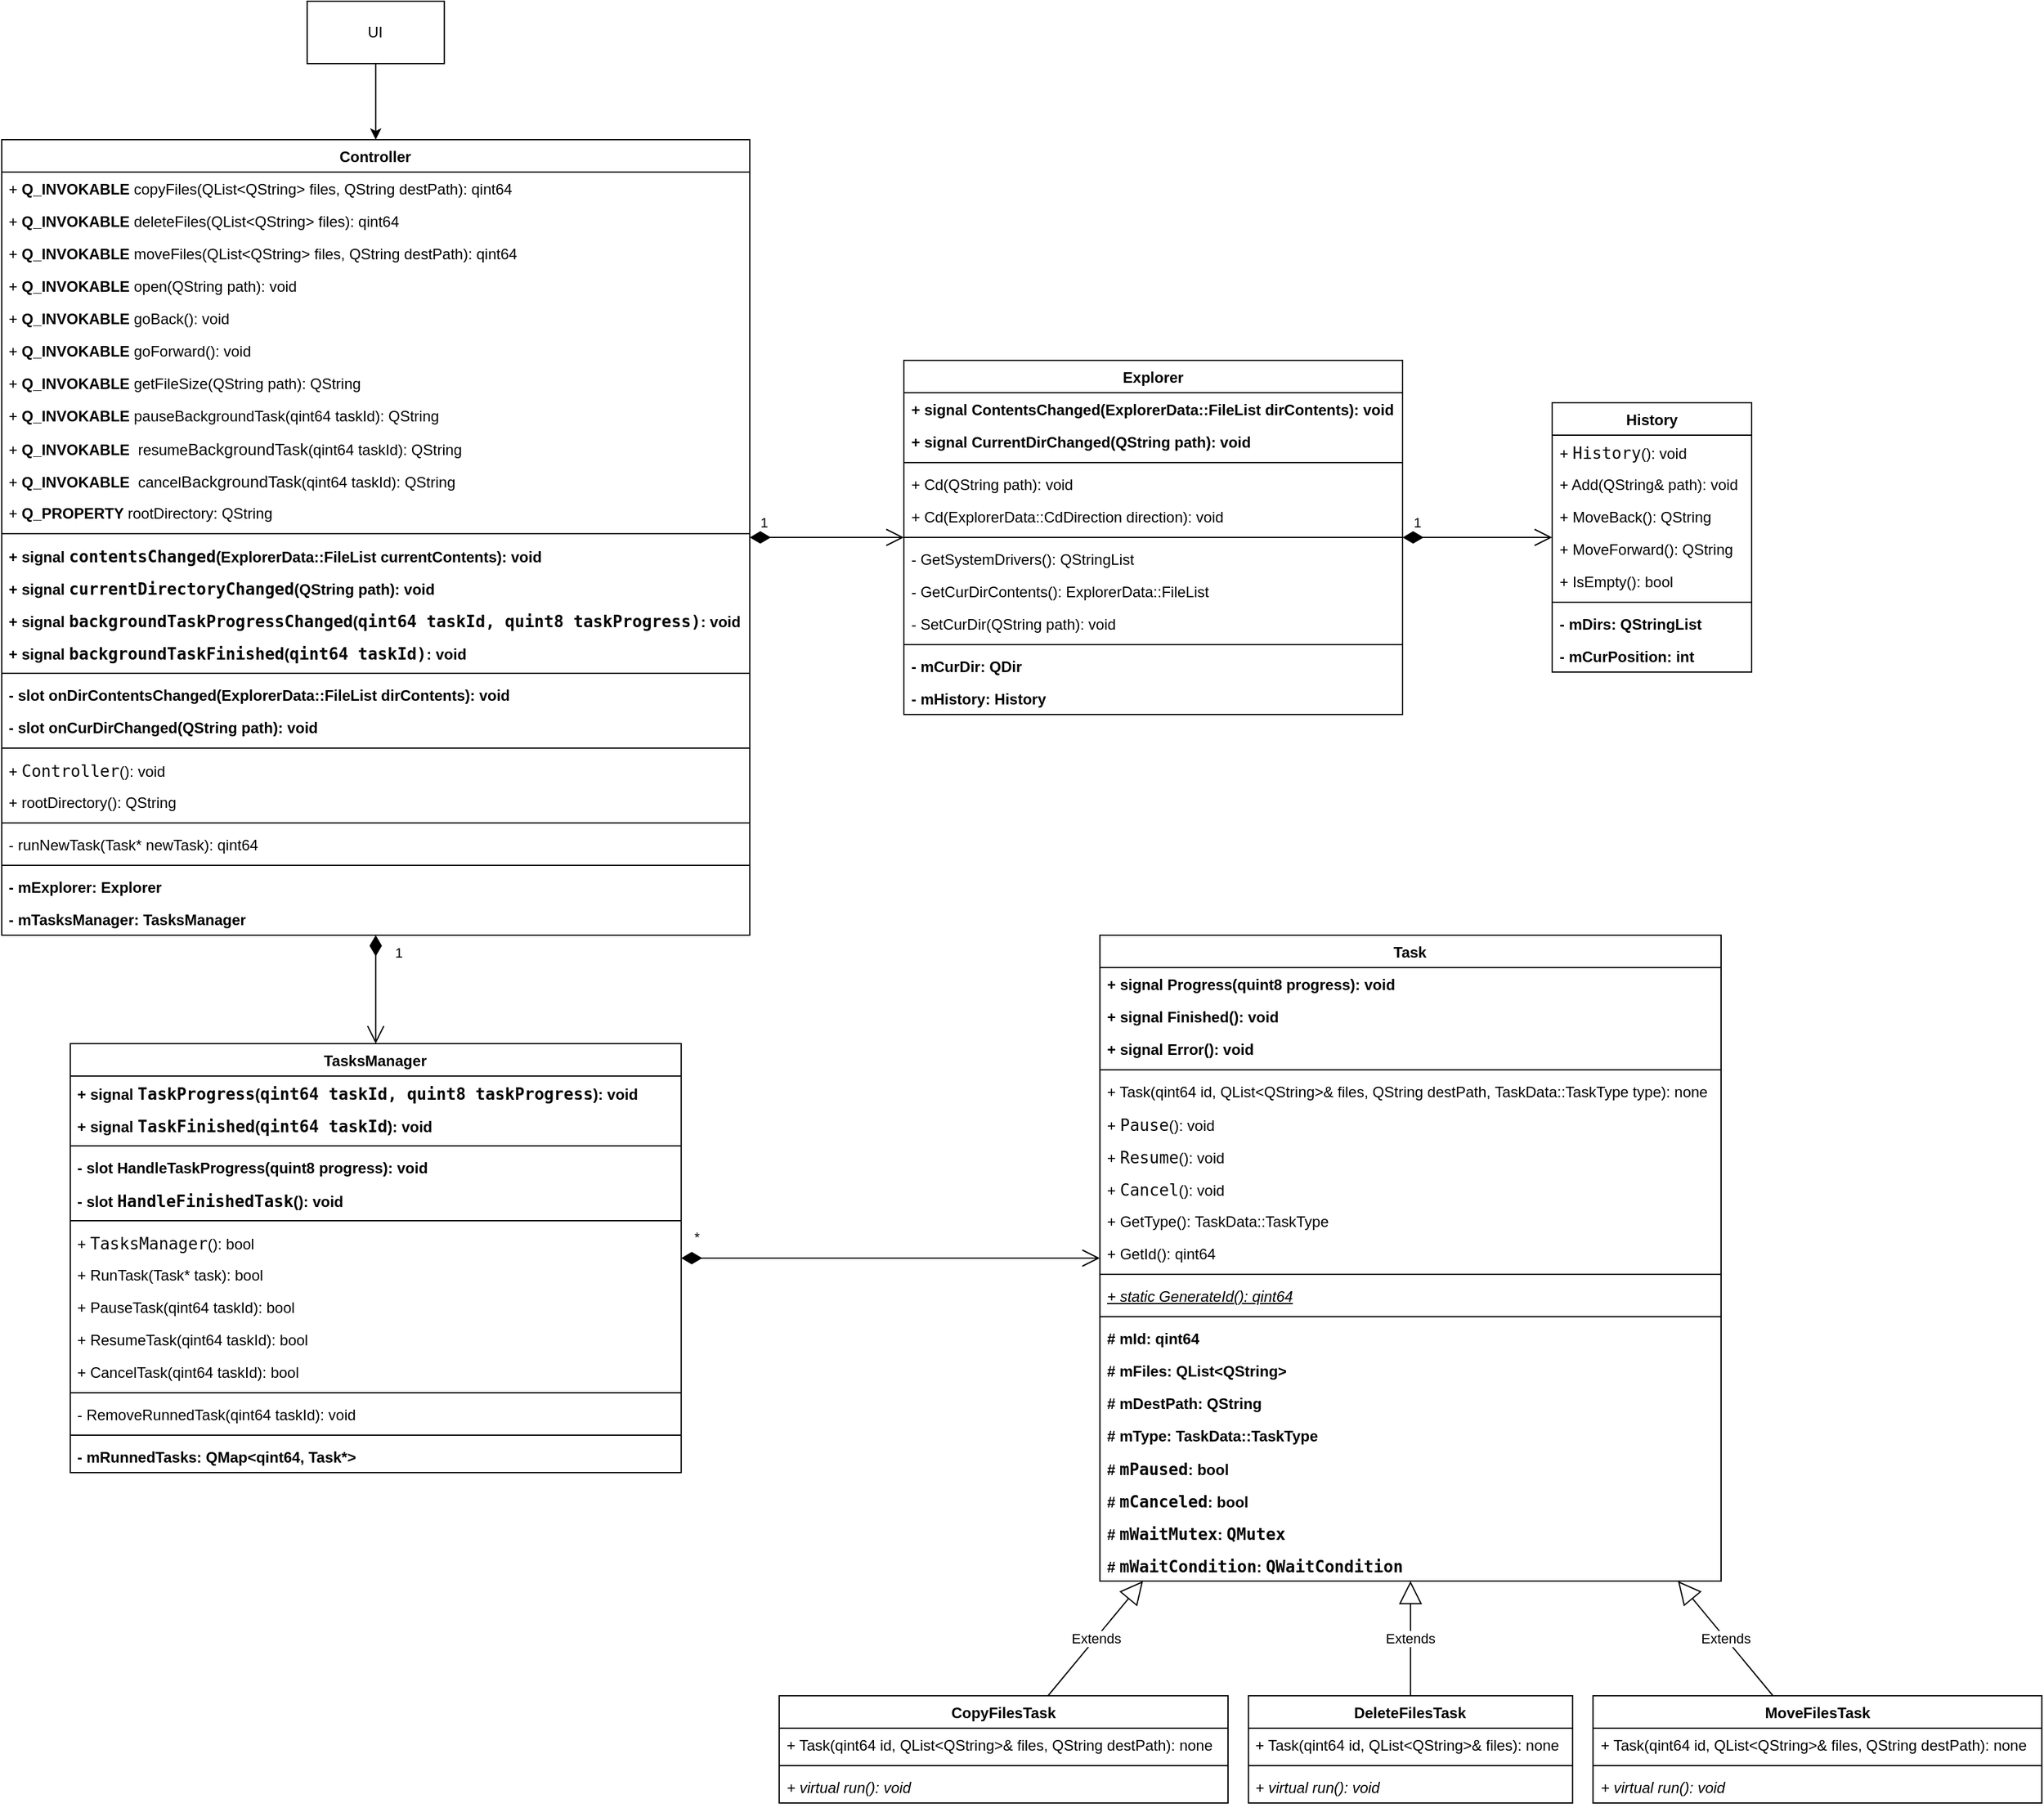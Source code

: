 <mxfile version="24.0.4" type="device">
  <diagram name="Страница — 1" id="kuXYAOc5rCCZHpFbqbIq">
    <mxGraphModel dx="3535" dy="2475" grid="1" gridSize="10" guides="1" tooltips="1" connect="1" arrows="1" fold="1" page="1" pageScale="1" pageWidth="827" pageHeight="1169" math="0" shadow="0">
      <root>
        <mxCell id="0" />
        <mxCell id="1" style="" parent="0" />
        <mxCell id="-sK79gpx4g7e_ssSINmF-2" value="TasksManager" style="swimlane;fontStyle=1;align=center;verticalAlign=top;childLayout=stackLayout;horizontal=1;startSize=26;horizontalStack=0;resizeParent=1;resizeParentMax=0;resizeLast=0;collapsible=1;marginBottom=0;whiteSpace=wrap;html=1;" parent="1" vertex="1">
          <mxGeometry x="-508.63" y="-274" width="490" height="344" as="geometry" />
        </mxCell>
        <mxCell id="eaqAduLtGCecddpnK8Ur-8" value="+ signal&amp;nbsp;&lt;span style=&quot;background-color: rgb(255, 255, 255); color: rgb(8, 8, 8); font-family: &amp;quot;JetBrains Mono&amp;quot;, monospace; font-size: 9.8pt; white-space: pre;&quot;&gt;TaskProgress&lt;/span&gt;&lt;span style=&quot;background-color: initial;&quot;&gt;(&lt;/span&gt;&lt;span style=&quot;background-color: rgb(255, 255, 255); color: rgb(8, 8, 8); font-family: &amp;quot;JetBrains Mono&amp;quot;, monospace; font-size: 9.8pt; white-space: pre;&quot;&gt;qint64 taskId, &lt;/span&gt;&lt;span style=&quot;background-color: rgb(255, 255, 255); color: rgb(8, 8, 8); font-family: &amp;quot;JetBrains Mono&amp;quot;, monospace; font-size: 9.8pt; white-space: pre;&quot;&gt;quint8 taskProgress&lt;/span&gt;&lt;span style=&quot;background-color: initial;&quot;&gt;): void&lt;/span&gt;" style="text;strokeColor=none;fillColor=none;align=left;verticalAlign=top;spacingLeft=4;spacingRight=4;overflow=hidden;rotatable=0;points=[[0,0.5],[1,0.5]];portConstraint=eastwest;whiteSpace=wrap;html=1;fontStyle=1" vertex="1" parent="-sK79gpx4g7e_ssSINmF-2">
          <mxGeometry y="26" width="490" height="26" as="geometry" />
        </mxCell>
        <mxCell id="eaqAduLtGCecddpnK8Ur-10" value="+ signal&amp;nbsp;&lt;span style=&quot;background-color: rgb(255, 255, 255); color: rgb(8, 8, 8); font-family: &amp;quot;JetBrains Mono&amp;quot;, monospace; font-size: 9.8pt; white-space: pre;&quot;&gt;TaskFinished&lt;/span&gt;&lt;span style=&quot;background-color: initial;&quot;&gt;(&lt;/span&gt;&lt;span style=&quot;background-color: rgb(255, 255, 255); color: rgb(8, 8, 8); font-family: &amp;quot;JetBrains Mono&amp;quot;, monospace; font-size: 9.8pt; white-space: pre;&quot;&gt;qint64 taskId&lt;/span&gt;&lt;span style=&quot;background-color: initial;&quot;&gt;): void&lt;/span&gt;" style="text;strokeColor=none;fillColor=none;align=left;verticalAlign=top;spacingLeft=4;spacingRight=4;overflow=hidden;rotatable=0;points=[[0,0.5],[1,0.5]];portConstraint=eastwest;whiteSpace=wrap;html=1;fontStyle=1" vertex="1" parent="-sK79gpx4g7e_ssSINmF-2">
          <mxGeometry y="52" width="490" height="26" as="geometry" />
        </mxCell>
        <mxCell id="eaqAduLtGCecddpnK8Ur-9" value="" style="line;strokeWidth=1;fillColor=none;align=left;verticalAlign=middle;spacingTop=-1;spacingLeft=3;spacingRight=3;rotatable=0;labelPosition=right;points=[];portConstraint=eastwest;strokeColor=inherit;" vertex="1" parent="-sK79gpx4g7e_ssSINmF-2">
          <mxGeometry y="78" width="490" height="8" as="geometry" />
        </mxCell>
        <mxCell id="ZITCYgvz2CElbezZMCKL-50" value="- slot HandleTaskProgress(quint8 progress): void" style="text;strokeColor=none;fillColor=none;align=left;verticalAlign=top;spacingLeft=4;spacingRight=4;overflow=hidden;rotatable=0;points=[[0,0.5],[1,0.5]];portConstraint=eastwest;whiteSpace=wrap;html=1;fontStyle=1;fontColor=#000000;" parent="-sK79gpx4g7e_ssSINmF-2" vertex="1">
          <mxGeometry y="86" width="490" height="26" as="geometry" />
        </mxCell>
        <mxCell id="ZITCYgvz2CElbezZMCKL-52" value="- slot&amp;nbsp;&lt;span style=&quot;background-color: rgb(255, 255, 255); color: rgb(8, 8, 8); font-family: &amp;quot;JetBrains Mono&amp;quot;, monospace; font-size: 9.8pt; white-space: pre;&quot;&gt;HandleFinishedTask&lt;/span&gt;&lt;span style=&quot;background-color: initial;&quot;&gt;(): void&lt;/span&gt;" style="text;strokeColor=none;fillColor=none;align=left;verticalAlign=top;spacingLeft=4;spacingRight=4;overflow=hidden;rotatable=0;points=[[0,0.5],[1,0.5]];portConstraint=eastwest;whiteSpace=wrap;html=1;fontStyle=1;fontColor=#000000;" parent="-sK79gpx4g7e_ssSINmF-2" vertex="1">
          <mxGeometry y="112" width="490" height="26" as="geometry" />
        </mxCell>
        <mxCell id="ZITCYgvz2CElbezZMCKL-51" value="" style="line;strokeWidth=1;fillColor=none;align=left;verticalAlign=middle;spacingTop=-1;spacingLeft=3;spacingRight=3;rotatable=0;labelPosition=right;points=[];portConstraint=eastwest;strokeColor=inherit;" parent="-sK79gpx4g7e_ssSINmF-2" vertex="1">
          <mxGeometry y="138" width="490" height="8" as="geometry" />
        </mxCell>
        <mxCell id="eaqAduLtGCecddpnK8Ur-11" value="+&amp;nbsp;&lt;span style=&quot;background-color: rgb(255, 255, 255); color: rgb(8, 8, 8); font-family: &amp;quot;JetBrains Mono&amp;quot;, monospace; font-size: 9.8pt; white-space: pre;&quot;&gt;TasksManager&lt;/span&gt;&lt;span style=&quot;background-color: initial;&quot;&gt;(): bool&lt;/span&gt;" style="text;strokeColor=none;fillColor=none;align=left;verticalAlign=top;spacingLeft=4;spacingRight=4;overflow=hidden;rotatable=0;points=[[0,0.5],[1,0.5]];portConstraint=eastwest;whiteSpace=wrap;html=1;" vertex="1" parent="-sK79gpx4g7e_ssSINmF-2">
          <mxGeometry y="146" width="490" height="26" as="geometry" />
        </mxCell>
        <mxCell id="-sK79gpx4g7e_ssSINmF-5" value="+ RunTask(Task* task): bool" style="text;strokeColor=none;fillColor=none;align=left;verticalAlign=top;spacingLeft=4;spacingRight=4;overflow=hidden;rotatable=0;points=[[0,0.5],[1,0.5]];portConstraint=eastwest;whiteSpace=wrap;html=1;" parent="-sK79gpx4g7e_ssSINmF-2" vertex="1">
          <mxGeometry y="172" width="490" height="26" as="geometry" />
        </mxCell>
        <mxCell id="ZITCYgvz2CElbezZMCKL-46" value="+ PauseTask(qint64 taskId): bool" style="text;strokeColor=none;fillColor=none;align=left;verticalAlign=top;spacingLeft=4;spacingRight=4;overflow=hidden;rotatable=0;points=[[0,0.5],[1,0.5]];portConstraint=eastwest;whiteSpace=wrap;html=1;" parent="-sK79gpx4g7e_ssSINmF-2" vertex="1">
          <mxGeometry y="198" width="490" height="26" as="geometry" />
        </mxCell>
        <mxCell id="ZITCYgvz2CElbezZMCKL-47" value="+ ResumeTask(qint64 taskId): bool" style="text;strokeColor=none;fillColor=none;align=left;verticalAlign=top;spacingLeft=4;spacingRight=4;overflow=hidden;rotatable=0;points=[[0,0.5],[1,0.5]];portConstraint=eastwest;whiteSpace=wrap;html=1;" parent="-sK79gpx4g7e_ssSINmF-2" vertex="1">
          <mxGeometry y="224" width="490" height="26" as="geometry" />
        </mxCell>
        <mxCell id="ZITCYgvz2CElbezZMCKL-48" value="+ CancelTask(qint64 taskId): bool" style="text;strokeColor=none;fillColor=none;align=left;verticalAlign=top;spacingLeft=4;spacingRight=4;overflow=hidden;rotatable=0;points=[[0,0.5],[1,0.5]];portConstraint=eastwest;whiteSpace=wrap;html=1;" parent="-sK79gpx4g7e_ssSINmF-2" vertex="1">
          <mxGeometry y="250" width="490" height="26" as="geometry" />
        </mxCell>
        <mxCell id="ZITCYgvz2CElbezZMCKL-54" value="" style="line;strokeWidth=1;fillColor=none;align=left;verticalAlign=middle;spacingTop=-1;spacingLeft=3;spacingRight=3;rotatable=0;labelPosition=right;points=[];portConstraint=eastwest;strokeColor=inherit;" parent="-sK79gpx4g7e_ssSINmF-2" vertex="1">
          <mxGeometry y="276" width="490" height="8" as="geometry" />
        </mxCell>
        <mxCell id="ZITCYgvz2CElbezZMCKL-53" value="- RemoveRunnedTask(qint64 taskId): void" style="text;strokeColor=none;fillColor=none;align=left;verticalAlign=top;spacingLeft=4;spacingRight=4;overflow=hidden;rotatable=0;points=[[0,0.5],[1,0.5]];portConstraint=eastwest;whiteSpace=wrap;html=1;" parent="-sK79gpx4g7e_ssSINmF-2" vertex="1">
          <mxGeometry y="284" width="490" height="26" as="geometry" />
        </mxCell>
        <mxCell id="-sK79gpx4g7e_ssSINmF-4" value="" style="line;strokeWidth=1;fillColor=none;align=left;verticalAlign=middle;spacingTop=-1;spacingLeft=3;spacingRight=3;rotatable=0;labelPosition=right;points=[];portConstraint=eastwest;strokeColor=inherit;" parent="-sK79gpx4g7e_ssSINmF-2" vertex="1">
          <mxGeometry y="310" width="490" height="8" as="geometry" />
        </mxCell>
        <mxCell id="-sK79gpx4g7e_ssSINmF-3" value="- mRunnedTasks:&amp;nbsp;QMap&amp;lt;qint64, Task*&amp;gt;" style="text;strokeColor=none;fillColor=none;align=left;verticalAlign=top;spacingLeft=4;spacingRight=4;overflow=hidden;rotatable=0;points=[[0,0.5],[1,0.5]];portConstraint=eastwest;whiteSpace=wrap;html=1;fontStyle=1" parent="-sK79gpx4g7e_ssSINmF-2" vertex="1">
          <mxGeometry y="318" width="490" height="26" as="geometry" />
        </mxCell>
        <mxCell id="-sK79gpx4g7e_ssSINmF-11" value="UI" style="html=1;whiteSpace=wrap;" parent="1" vertex="1">
          <mxGeometry x="-318.63" y="-1110" width="110" height="50" as="geometry" />
        </mxCell>
        <mxCell id="-sK79gpx4g7e_ssSINmF-6" value="Controller" style="swimlane;fontStyle=1;align=center;verticalAlign=top;childLayout=stackLayout;horizontal=1;startSize=26;horizontalStack=0;resizeParent=1;resizeParentMax=0;resizeLast=0;collapsible=1;marginBottom=0;whiteSpace=wrap;html=1;" parent="1" vertex="1">
          <mxGeometry x="-563.63" y="-999" width="600" height="638" as="geometry" />
        </mxCell>
        <mxCell id="-sK79gpx4g7e_ssSINmF-9" value="+&amp;nbsp;&lt;b&gt;Q_INVOKABLE &lt;/b&gt;copyFiles(QList&amp;lt;QString&amp;gt; files, QString destPath): qint64" style="text;strokeColor=none;fillColor=none;align=left;verticalAlign=top;spacingLeft=4;spacingRight=4;overflow=hidden;rotatable=0;points=[[0,0.5],[1,0.5]];portConstraint=eastwest;whiteSpace=wrap;html=1;" parent="-sK79gpx4g7e_ssSINmF-6" vertex="1">
          <mxGeometry y="26" width="600" height="26" as="geometry" />
        </mxCell>
        <mxCell id="ZITCYgvz2CElbezZMCKL-1" value="+&amp;nbsp;&lt;b style=&quot;border-color: var(--border-color);&quot;&gt;Q_INVOKABLE&amp;nbsp;&lt;/b&gt;deleteFiles(QList&amp;lt;QString&amp;gt; files): qint64" style="text;strokeColor=none;fillColor=none;align=left;verticalAlign=top;spacingLeft=4;spacingRight=4;overflow=hidden;rotatable=0;points=[[0,0.5],[1,0.5]];portConstraint=eastwest;whiteSpace=wrap;html=1;" parent="-sK79gpx4g7e_ssSINmF-6" vertex="1">
          <mxGeometry y="52" width="600" height="26" as="geometry" />
        </mxCell>
        <mxCell id="ZITCYgvz2CElbezZMCKL-2" value="+&amp;nbsp;&lt;b style=&quot;border-color: var(--border-color);&quot;&gt;Q_INVOKABLE&amp;nbsp;&lt;/b&gt;moveFiles(QList&amp;lt;QString&amp;gt; files, QString destPath): qint64" style="text;strokeColor=none;fillColor=none;align=left;verticalAlign=top;spacingLeft=4;spacingRight=4;overflow=hidden;rotatable=0;points=[[0,0.5],[1,0.5]];portConstraint=eastwest;whiteSpace=wrap;html=1;" parent="-sK79gpx4g7e_ssSINmF-6" vertex="1">
          <mxGeometry y="78" width="600" height="26" as="geometry" />
        </mxCell>
        <mxCell id="ZITCYgvz2CElbezZMCKL-3" value="+&amp;nbsp;&lt;b style=&quot;border-color: var(--border-color);&quot;&gt;Q_INVOKABLE&amp;nbsp;&lt;/b&gt;open(QString path): void" style="text;strokeColor=none;fillColor=none;align=left;verticalAlign=top;spacingLeft=4;spacingRight=4;overflow=hidden;rotatable=0;points=[[0,0.5],[1,0.5]];portConstraint=eastwest;whiteSpace=wrap;html=1;" parent="-sK79gpx4g7e_ssSINmF-6" vertex="1">
          <mxGeometry y="104" width="600" height="26" as="geometry" />
        </mxCell>
        <mxCell id="ZITCYgvz2CElbezZMCKL-5" value="+&amp;nbsp;&lt;b style=&quot;border-color: var(--border-color);&quot;&gt;Q_INVOKABLE&amp;nbsp;&lt;/b&gt;goBack(): void" style="text;strokeColor=none;fillColor=none;align=left;verticalAlign=top;spacingLeft=4;spacingRight=4;overflow=hidden;rotatable=0;points=[[0,0.5],[1,0.5]];portConstraint=eastwest;whiteSpace=wrap;html=1;" parent="-sK79gpx4g7e_ssSINmF-6" vertex="1">
          <mxGeometry y="130" width="600" height="26" as="geometry" />
        </mxCell>
        <mxCell id="ZITCYgvz2CElbezZMCKL-6" value="+&amp;nbsp;&lt;b style=&quot;border-color: var(--border-color);&quot;&gt;Q_INVOKABLE&amp;nbsp;&lt;/b&gt;goForward(): void" style="text;strokeColor=none;fillColor=none;align=left;verticalAlign=top;spacingLeft=4;spacingRight=4;overflow=hidden;rotatable=0;points=[[0,0.5],[1,0.5]];portConstraint=eastwest;whiteSpace=wrap;html=1;" parent="-sK79gpx4g7e_ssSINmF-6" vertex="1">
          <mxGeometry y="156" width="600" height="26" as="geometry" />
        </mxCell>
        <mxCell id="ZITCYgvz2CElbezZMCKL-7" value="+&amp;nbsp;&lt;b style=&quot;border-color: var(--border-color);&quot;&gt;Q_INVOKABLE&amp;nbsp;&lt;/b&gt;getFileSize(QString path): QString" style="text;strokeColor=none;fillColor=none;align=left;verticalAlign=top;spacingLeft=4;spacingRight=4;overflow=hidden;rotatable=0;points=[[0,0.5],[1,0.5]];portConstraint=eastwest;whiteSpace=wrap;html=1;" parent="-sK79gpx4g7e_ssSINmF-6" vertex="1">
          <mxGeometry y="182" width="600" height="26" as="geometry" />
        </mxCell>
        <mxCell id="eaqAduLtGCecddpnK8Ur-1" value="&lt;font style=&quot;font-size: 12px;&quot; face=&quot;Helvetica&quot;&gt;+&amp;nbsp;&lt;b style=&quot;border-color: var(--border-color);&quot;&gt;Q_INVOKABLE&amp;nbsp;&lt;/b&gt;&lt;span style=&quot;background-color: rgb(255, 255, 255); color: rgb(8, 8, 8); white-space: pre;&quot;&gt;pauseBackgroundTask&lt;/span&gt;&lt;span style=&quot;background-color: initial;&quot;&gt;(qint64&amp;nbsp;&lt;/span&gt;&lt;span style=&quot;background-color: initial;&quot;&gt;taskId&lt;/span&gt;&lt;span style=&quot;background-color: initial;&quot;&gt;): QString&lt;/span&gt;&lt;/font&gt;" style="text;strokeColor=none;fillColor=none;align=left;verticalAlign=top;spacingLeft=4;spacingRight=4;overflow=hidden;rotatable=0;points=[[0,0.5],[1,0.5]];portConstraint=eastwest;whiteSpace=wrap;html=1;" vertex="1" parent="-sK79gpx4g7e_ssSINmF-6">
          <mxGeometry y="208" width="600" height="26" as="geometry" />
        </mxCell>
        <mxCell id="eaqAduLtGCecddpnK8Ur-2" value="&lt;font face=&quot;Helvetica&quot;&gt;+&amp;nbsp;&lt;span style=&quot;border-color: var(--border-color);&quot;&gt;&lt;b&gt;Q_INVOKABLE&amp;nbsp; &lt;/b&gt;resume&lt;/span&gt;&lt;/font&gt;&lt;span style=&quot;background-color: rgb(255, 255, 255); color: rgb(8, 8, 8); font-size: 9.8pt; white-space: pre;&quot;&gt;BackgroundTask&lt;/span&gt;&lt;span style=&quot;background-color: initial;&quot;&gt;(qint64&amp;nbsp;&lt;/span&gt;&lt;span style=&quot;background-color: initial;&quot;&gt;taskId&lt;/span&gt;&lt;span style=&quot;background-color: initial;&quot;&gt;): QString&lt;/span&gt;" style="text;strokeColor=none;fillColor=none;align=left;verticalAlign=top;spacingLeft=4;spacingRight=4;overflow=hidden;rotatable=0;points=[[0,0.5],[1,0.5]];portConstraint=eastwest;whiteSpace=wrap;html=1;" vertex="1" parent="-sK79gpx4g7e_ssSINmF-6">
          <mxGeometry y="234" width="600" height="26" as="geometry" />
        </mxCell>
        <mxCell id="eaqAduLtGCecddpnK8Ur-3" value="&lt;font face=&quot;Helvetica&quot;&gt;+&amp;nbsp;&lt;span style=&quot;border-color: var(--border-color);&quot;&gt;&lt;b&gt;Q_INVOKABLE&amp;nbsp; &lt;/b&gt;cancel&lt;/span&gt;&lt;/font&gt;&lt;span style=&quot;background-color: rgb(255, 255, 255); color: rgb(8, 8, 8); font-size: 9.8pt; white-space: pre;&quot;&gt;BackgroundTask&lt;/span&gt;&lt;span style=&quot;background-color: initial;&quot;&gt;(qint64&amp;nbsp;&lt;/span&gt;&lt;span style=&quot;background-color: initial;&quot;&gt;taskId&lt;/span&gt;&lt;span style=&quot;background-color: initial;&quot;&gt;): QString&lt;/span&gt;" style="text;strokeColor=none;fillColor=none;align=left;verticalAlign=top;spacingLeft=4;spacingRight=4;overflow=hidden;rotatable=0;points=[[0,0.5],[1,0.5]];portConstraint=eastwest;whiteSpace=wrap;html=1;" vertex="1" parent="-sK79gpx4g7e_ssSINmF-6">
          <mxGeometry y="260" width="600" height="26" as="geometry" />
        </mxCell>
        <mxCell id="ZITCYgvz2CElbezZMCKL-8" value="+&amp;nbsp;&lt;b style=&quot;border-color: var(--border-color);&quot;&gt;Q_PROPERTY &lt;/b&gt;&lt;span style=&quot;border-color: var(--border-color);&quot;&gt;rootDirectory&lt;/span&gt;: QString" style="text;strokeColor=none;fillColor=none;align=left;verticalAlign=top;spacingLeft=4;spacingRight=4;overflow=hidden;rotatable=0;points=[[0,0.5],[1,0.5]];portConstraint=eastwest;whiteSpace=wrap;html=1;" parent="-sK79gpx4g7e_ssSINmF-6" vertex="1">
          <mxGeometry y="286" width="600" height="26" as="geometry" />
        </mxCell>
        <mxCell id="ZITCYgvz2CElbezZMCKL-10" value="" style="line;strokeWidth=1;fillColor=none;align=left;verticalAlign=middle;spacingTop=-1;spacingLeft=3;spacingRight=3;rotatable=0;labelPosition=right;points=[];portConstraint=eastwest;strokeColor=inherit;" parent="-sK79gpx4g7e_ssSINmF-6" vertex="1">
          <mxGeometry y="312" width="600" height="8" as="geometry" />
        </mxCell>
        <mxCell id="ZITCYgvz2CElbezZMCKL-11" value="+ signal&amp;nbsp;&lt;span style=&quot;background-color: rgb(255, 255, 255); color: rgb(8, 8, 8); font-family: &amp;quot;JetBrains Mono&amp;quot;, monospace; font-size: 9.8pt; white-space: pre;&quot;&gt;contentsChanged&lt;/span&gt;&lt;span style=&quot;background-color: initial;&quot;&gt;(ExplorerData::FileList currentContents): void&lt;/span&gt;" style="text;strokeColor=none;fillColor=none;align=left;verticalAlign=top;spacingLeft=4;spacingRight=4;overflow=hidden;rotatable=0;points=[[0,0.5],[1,0.5]];portConstraint=eastwest;whiteSpace=wrap;html=1;fontStyle=1" parent="-sK79gpx4g7e_ssSINmF-6" vertex="1">
          <mxGeometry y="320" width="600" height="26" as="geometry" />
        </mxCell>
        <mxCell id="ZITCYgvz2CElbezZMCKL-13" value="+ signal&amp;nbsp;&lt;span style=&quot;background-color: rgb(255, 255, 255); color: rgb(8, 8, 8); font-family: &amp;quot;JetBrains Mono&amp;quot;, monospace; font-size: 9.8pt; white-space: pre;&quot;&gt;currentDirectoryChanged&lt;/span&gt;&lt;span style=&quot;background-color: initial;&quot;&gt;(QString path): void&lt;/span&gt;" style="text;strokeColor=none;fillColor=none;align=left;verticalAlign=top;spacingLeft=4;spacingRight=4;overflow=hidden;rotatable=0;points=[[0,0.5],[1,0.5]];portConstraint=eastwest;whiteSpace=wrap;html=1;fontStyle=1" parent="-sK79gpx4g7e_ssSINmF-6" vertex="1">
          <mxGeometry y="346" width="600" height="26" as="geometry" />
        </mxCell>
        <mxCell id="eaqAduLtGCecddpnK8Ur-4" value="+ signal&amp;nbsp;&lt;span style=&quot;background-color: rgb(255, 255, 255); color: rgb(8, 8, 8); font-family: &amp;quot;JetBrains Mono&amp;quot;, monospace; font-size: 9.8pt; white-space: pre;&quot;&gt;backgroundTaskProgressChanged&lt;/span&gt;&lt;span style=&quot;background-color: initial;&quot;&gt;(&lt;/span&gt;&lt;span style=&quot;background-color: rgb(255, 255, 255); color: rgb(8, 8, 8); font-family: &amp;quot;JetBrains Mono&amp;quot;, monospace; font-size: 9.8pt; white-space: pre;&quot;&gt;qint64 taskId, &lt;/span&gt;&lt;span style=&quot;background-color: rgb(255, 255, 255); color: rgb(8, 8, 8); font-family: &amp;quot;JetBrains Mono&amp;quot;, monospace; font-size: 9.8pt; white-space: pre;&quot;&gt;quint8 taskProgress)&lt;/span&gt;&lt;span style=&quot;background-color: initial;&quot;&gt;: void&lt;/span&gt;" style="text;strokeColor=none;fillColor=none;align=left;verticalAlign=top;spacingLeft=4;spacingRight=4;overflow=hidden;rotatable=0;points=[[0,0.5],[1,0.5]];portConstraint=eastwest;whiteSpace=wrap;html=1;fontStyle=1" vertex="1" parent="-sK79gpx4g7e_ssSINmF-6">
          <mxGeometry y="372" width="600" height="26" as="geometry" />
        </mxCell>
        <mxCell id="eaqAduLtGCecddpnK8Ur-5" value="+ signal&amp;nbsp;&lt;span style=&quot;background-color: rgb(255, 255, 255); color: rgb(8, 8, 8); font-family: &amp;quot;JetBrains Mono&amp;quot;, monospace; font-size: 9.8pt; white-space: pre;&quot;&gt;backgroundTaskFinished&lt;/span&gt;&lt;span style=&quot;background-color: initial;&quot;&gt;(&lt;/span&gt;&lt;span style=&quot;background-color: rgb(255, 255, 255); color: rgb(8, 8, 8); font-family: &amp;quot;JetBrains Mono&amp;quot;, monospace; font-size: 9.8pt; white-space: pre;&quot;&gt;qint64 taskId&lt;/span&gt;&lt;span style=&quot;background-color: rgb(255, 255, 255); color: rgb(8, 8, 8); font-family: &amp;quot;JetBrains Mono&amp;quot;, monospace; font-size: 9.8pt; white-space: pre;&quot;&gt;)&lt;/span&gt;&lt;span style=&quot;background-color: initial;&quot;&gt;: void&lt;/span&gt;" style="text;strokeColor=none;fillColor=none;align=left;verticalAlign=top;spacingLeft=4;spacingRight=4;overflow=hidden;rotatable=0;points=[[0,0.5],[1,0.5]];portConstraint=eastwest;whiteSpace=wrap;html=1;fontStyle=1" vertex="1" parent="-sK79gpx4g7e_ssSINmF-6">
          <mxGeometry y="398" width="600" height="26" as="geometry" />
        </mxCell>
        <mxCell id="ZITCYgvz2CElbezZMCKL-12" value="" style="line;strokeWidth=1;fillColor=none;align=left;verticalAlign=middle;spacingTop=-1;spacingLeft=3;spacingRight=3;rotatable=0;labelPosition=right;points=[];portConstraint=eastwest;strokeColor=inherit;" parent="-sK79gpx4g7e_ssSINmF-6" vertex="1">
          <mxGeometry y="424" width="600" height="8" as="geometry" />
        </mxCell>
        <mxCell id="ZITCYgvz2CElbezZMCKL-14" value="- slot onDirContentsChanged(ExplorerData::FileList dirContents): void" style="text;strokeColor=none;fillColor=none;align=left;verticalAlign=top;spacingLeft=4;spacingRight=4;overflow=hidden;rotatable=0;points=[[0,0.5],[1,0.5]];portConstraint=eastwest;whiteSpace=wrap;html=1;fontStyle=1;fontColor=#000000;" parent="-sK79gpx4g7e_ssSINmF-6" vertex="1">
          <mxGeometry y="432" width="600" height="26" as="geometry" />
        </mxCell>
        <mxCell id="ZITCYgvz2CElbezZMCKL-16" value="- slot onCurDirChanged(QString path): void" style="text;strokeColor=none;fillColor=none;align=left;verticalAlign=top;spacingLeft=4;spacingRight=4;overflow=hidden;rotatable=0;points=[[0,0.5],[1,0.5]];portConstraint=eastwest;whiteSpace=wrap;html=1;fontStyle=1" parent="-sK79gpx4g7e_ssSINmF-6" vertex="1">
          <mxGeometry y="458" width="600" height="26" as="geometry" />
        </mxCell>
        <mxCell id="ZITCYgvz2CElbezZMCKL-15" value="" style="line;strokeWidth=1;fillColor=none;align=left;verticalAlign=middle;spacingTop=-1;spacingLeft=3;spacingRight=3;rotatable=0;labelPosition=right;points=[];portConstraint=eastwest;strokeColor=inherit;" parent="-sK79gpx4g7e_ssSINmF-6" vertex="1">
          <mxGeometry y="484" width="600" height="8" as="geometry" />
        </mxCell>
        <mxCell id="eaqAduLtGCecddpnK8Ur-6" value="+&amp;nbsp;&lt;span style=&quot;background-color: rgb(255, 255, 255); color: rgb(8, 8, 8); font-family: &amp;quot;JetBrains Mono&amp;quot;, monospace; font-size: 9.8pt; white-space: pre;&quot;&gt;Controller&lt;/span&gt;&lt;span style=&quot;background-color: initial;&quot;&gt;(): void&lt;/span&gt;" style="text;strokeColor=none;fillColor=none;align=left;verticalAlign=top;spacingLeft=4;spacingRight=4;overflow=hidden;rotatable=0;points=[[0,0.5],[1,0.5]];portConstraint=eastwest;whiteSpace=wrap;html=1;" vertex="1" parent="-sK79gpx4g7e_ssSINmF-6">
          <mxGeometry y="492" width="600" height="26" as="geometry" />
        </mxCell>
        <mxCell id="ZITCYgvz2CElbezZMCKL-9" value="+&amp;nbsp;rootDirectory(): QString" style="text;strokeColor=none;fillColor=none;align=left;verticalAlign=top;spacingLeft=4;spacingRight=4;overflow=hidden;rotatable=0;points=[[0,0.5],[1,0.5]];portConstraint=eastwest;whiteSpace=wrap;html=1;" parent="-sK79gpx4g7e_ssSINmF-6" vertex="1">
          <mxGeometry y="518" width="600" height="26" as="geometry" />
        </mxCell>
        <mxCell id="ZITCYgvz2CElbezZMCKL-19" value="" style="line;strokeWidth=1;fillColor=none;align=left;verticalAlign=middle;spacingTop=-1;spacingLeft=3;spacingRight=3;rotatable=0;labelPosition=right;points=[];portConstraint=eastwest;strokeColor=inherit;" parent="-sK79gpx4g7e_ssSINmF-6" vertex="1">
          <mxGeometry y="544" width="600" height="8" as="geometry" />
        </mxCell>
        <mxCell id="ZITCYgvz2CElbezZMCKL-18" value="- runNewTask(Task* newTask): qint64" style="text;strokeColor=none;fillColor=none;align=left;verticalAlign=top;spacingLeft=4;spacingRight=4;overflow=hidden;rotatable=0;points=[[0,0.5],[1,0.5]];portConstraint=eastwest;whiteSpace=wrap;html=1;fontStyle=0" parent="-sK79gpx4g7e_ssSINmF-6" vertex="1">
          <mxGeometry y="552" width="600" height="26" as="geometry" />
        </mxCell>
        <mxCell id="-sK79gpx4g7e_ssSINmF-8" value="" style="line;strokeWidth=1;fillColor=none;align=left;verticalAlign=middle;spacingTop=-1;spacingLeft=3;spacingRight=3;rotatable=0;labelPosition=right;points=[];portConstraint=eastwest;strokeColor=inherit;" parent="-sK79gpx4g7e_ssSINmF-6" vertex="1">
          <mxGeometry y="578" width="600" height="8" as="geometry" />
        </mxCell>
        <mxCell id="-sK79gpx4g7e_ssSINmF-7" value="- mExplorer:&amp;nbsp;Explorer" style="text;strokeColor=none;fillColor=none;align=left;verticalAlign=top;spacingLeft=4;spacingRight=4;overflow=hidden;rotatable=0;points=[[0,0.5],[1,0.5]];portConstraint=eastwest;whiteSpace=wrap;html=1;fontStyle=1" parent="-sK79gpx4g7e_ssSINmF-6" vertex="1">
          <mxGeometry y="586" width="600" height="26" as="geometry" />
        </mxCell>
        <mxCell id="ZITCYgvz2CElbezZMCKL-20" value="- mTasksManager:&amp;nbsp;TasksManager" style="text;strokeColor=none;fillColor=none;align=left;verticalAlign=top;spacingLeft=4;spacingRight=4;overflow=hidden;rotatable=0;points=[[0,0.5],[1,0.5]];portConstraint=eastwest;whiteSpace=wrap;html=1;fontStyle=1" parent="-sK79gpx4g7e_ssSINmF-6" vertex="1">
          <mxGeometry y="612" width="600" height="26" as="geometry" />
        </mxCell>
        <mxCell id="-sK79gpx4g7e_ssSINmF-12" style="edgeStyle=orthogonalEdgeStyle;rounded=0;orthogonalLoop=1;jettySize=auto;html=1;" parent="1" source="-sK79gpx4g7e_ssSINmF-11" target="-sK79gpx4g7e_ssSINmF-6" edge="1">
          <mxGeometry relative="1" as="geometry" />
        </mxCell>
        <mxCell id="-sK79gpx4g7e_ssSINmF-13" value="Task" style="swimlane;fontStyle=1;align=center;verticalAlign=top;childLayout=stackLayout;horizontal=1;startSize=26;horizontalStack=0;resizeParent=1;resizeParentMax=0;resizeLast=0;collapsible=1;marginBottom=0;whiteSpace=wrap;html=1;" parent="1" vertex="1">
          <mxGeometry x="317.24" y="-361" width="498.25" height="518" as="geometry">
            <mxRectangle x="-512.75" y="-40" width="70" height="30" as="alternateBounds" />
          </mxGeometry>
        </mxCell>
        <mxCell id="ZITCYgvz2CElbezZMCKL-60" value="+ signal Progress(quint8 progress): void" style="text;strokeColor=none;fillColor=none;align=left;verticalAlign=top;spacingLeft=4;spacingRight=4;overflow=hidden;rotatable=0;points=[[0,0.5],[1,0.5]];portConstraint=eastwest;whiteSpace=wrap;html=1;fontStyle=1" parent="-sK79gpx4g7e_ssSINmF-13" vertex="1">
          <mxGeometry y="26" width="498.25" height="26" as="geometry" />
        </mxCell>
        <mxCell id="ZITCYgvz2CElbezZMCKL-61" value="+ signal Finished(): void" style="text;strokeColor=none;fillColor=none;align=left;verticalAlign=top;spacingLeft=4;spacingRight=4;overflow=hidden;rotatable=0;points=[[0,0.5],[1,0.5]];portConstraint=eastwest;whiteSpace=wrap;html=1;fontStyle=1" parent="-sK79gpx4g7e_ssSINmF-13" vertex="1">
          <mxGeometry y="52" width="498.25" height="26" as="geometry" />
        </mxCell>
        <mxCell id="ZITCYgvz2CElbezZMCKL-62" value="+ signal Error(): void" style="text;strokeColor=none;fillColor=none;align=left;verticalAlign=top;spacingLeft=4;spacingRight=4;overflow=hidden;rotatable=0;points=[[0,0.5],[1,0.5]];portConstraint=eastwest;whiteSpace=wrap;html=1;fontStyle=1" parent="-sK79gpx4g7e_ssSINmF-13" vertex="1">
          <mxGeometry y="78" width="498.25" height="26" as="geometry" />
        </mxCell>
        <mxCell id="ZITCYgvz2CElbezZMCKL-63" value="" style="line;strokeWidth=1;fillColor=none;align=left;verticalAlign=middle;spacingTop=-1;spacingLeft=3;spacingRight=3;rotatable=0;labelPosition=right;points=[];portConstraint=eastwest;strokeColor=inherit;" parent="-sK79gpx4g7e_ssSINmF-13" vertex="1">
          <mxGeometry y="104" width="498.25" height="8" as="geometry" />
        </mxCell>
        <mxCell id="-sK79gpx4g7e_ssSINmF-16" value="+ Task(qint64 id,&amp;nbsp;&lt;span style=&quot;background-color: initial;&quot;&gt;QList&amp;lt;QString&amp;gt;&amp;amp; files,&amp;nbsp;&lt;/span&gt;&lt;span style=&quot;background-color: initial;&quot;&gt;QString destPath,&amp;nbsp;&lt;/span&gt;&lt;span style=&quot;background-color: initial;&quot;&gt;TaskData::TaskType type&lt;/span&gt;): none" style="text;strokeColor=none;fillColor=none;align=left;verticalAlign=top;spacingLeft=4;spacingRight=4;overflow=hidden;rotatable=0;points=[[0,0.5],[1,0.5]];portConstraint=eastwest;whiteSpace=wrap;html=1;" parent="-sK79gpx4g7e_ssSINmF-13" vertex="1">
          <mxGeometry y="112" width="498.25" height="26" as="geometry" />
        </mxCell>
        <mxCell id="eaqAduLtGCecddpnK8Ur-12" value="+&amp;nbsp;&lt;span style=&quot;background-color: rgb(255, 255, 255); color: rgb(8, 8, 8); font-family: &amp;quot;JetBrains Mono&amp;quot;, monospace; font-size: 9.8pt; white-space: pre;&quot;&gt;Pause&lt;/span&gt;&lt;span style=&quot;background-color: initial;&quot;&gt;():&amp;nbsp;void&lt;/span&gt;" style="text;strokeColor=none;fillColor=none;align=left;verticalAlign=top;spacingLeft=4;spacingRight=4;overflow=hidden;rotatable=0;points=[[0,0.5],[1,0.5]];portConstraint=eastwest;whiteSpace=wrap;html=1;" vertex="1" parent="-sK79gpx4g7e_ssSINmF-13">
          <mxGeometry y="138" width="498.25" height="26" as="geometry" />
        </mxCell>
        <mxCell id="eaqAduLtGCecddpnK8Ur-13" value="+&amp;nbsp;&lt;span style=&quot;background-color: rgb(255, 255, 255); color: rgb(8, 8, 8); font-family: &amp;quot;JetBrains Mono&amp;quot;, monospace; font-size: 9.8pt; white-space: pre;&quot;&gt;Resume&lt;/span&gt;&lt;span style=&quot;background-color: initial;&quot;&gt;():&amp;nbsp;void&lt;/span&gt;" style="text;strokeColor=none;fillColor=none;align=left;verticalAlign=top;spacingLeft=4;spacingRight=4;overflow=hidden;rotatable=0;points=[[0,0.5],[1,0.5]];portConstraint=eastwest;whiteSpace=wrap;html=1;" vertex="1" parent="-sK79gpx4g7e_ssSINmF-13">
          <mxGeometry y="164" width="498.25" height="26" as="geometry" />
        </mxCell>
        <mxCell id="eaqAduLtGCecddpnK8Ur-14" value="+&amp;nbsp;&lt;span style=&quot;background-color: rgb(255, 255, 255); color: rgb(8, 8, 8); font-family: &amp;quot;JetBrains Mono&amp;quot;, monospace; font-size: 9.8pt; white-space: pre;&quot;&gt;Cancel&lt;/span&gt;&lt;span style=&quot;background-color: initial;&quot;&gt;():&amp;nbsp;void&lt;/span&gt;" style="text;strokeColor=none;fillColor=none;align=left;verticalAlign=top;spacingLeft=4;spacingRight=4;overflow=hidden;rotatable=0;points=[[0,0.5],[1,0.5]];portConstraint=eastwest;whiteSpace=wrap;html=1;" vertex="1" parent="-sK79gpx4g7e_ssSINmF-13">
          <mxGeometry y="190" width="498.25" height="26" as="geometry" />
        </mxCell>
        <mxCell id="ZITCYgvz2CElbezZMCKL-55" value="+ GetType():&amp;nbsp;TaskData::TaskType" style="text;strokeColor=none;fillColor=none;align=left;verticalAlign=top;spacingLeft=4;spacingRight=4;overflow=hidden;rotatable=0;points=[[0,0.5],[1,0.5]];portConstraint=eastwest;whiteSpace=wrap;html=1;" parent="-sK79gpx4g7e_ssSINmF-13" vertex="1">
          <mxGeometry y="216" width="498.25" height="26" as="geometry" />
        </mxCell>
        <mxCell id="ZITCYgvz2CElbezZMCKL-56" value="+ GetId():&amp;nbsp;qint64" style="text;strokeColor=none;fillColor=none;align=left;verticalAlign=top;spacingLeft=4;spacingRight=4;overflow=hidden;rotatable=0;points=[[0,0.5],[1,0.5]];portConstraint=eastwest;whiteSpace=wrap;html=1;" parent="-sK79gpx4g7e_ssSINmF-13" vertex="1">
          <mxGeometry y="242" width="498.25" height="26" as="geometry" />
        </mxCell>
        <mxCell id="ZITCYgvz2CElbezZMCKL-59" value="" style="line;strokeWidth=1;fillColor=none;align=left;verticalAlign=middle;spacingTop=-1;spacingLeft=3;spacingRight=3;rotatable=0;labelPosition=right;points=[];portConstraint=eastwest;strokeColor=inherit;" parent="-sK79gpx4g7e_ssSINmF-13" vertex="1">
          <mxGeometry y="268" width="498.25" height="8" as="geometry" />
        </mxCell>
        <mxCell id="ZITCYgvz2CElbezZMCKL-58" value="+ static GenerateId():&amp;nbsp;qint64" style="text;strokeColor=none;fillColor=none;align=left;verticalAlign=top;spacingLeft=4;spacingRight=4;overflow=hidden;rotatable=0;points=[[0,0.5],[1,0.5]];portConstraint=eastwest;whiteSpace=wrap;html=1;fontStyle=6" parent="-sK79gpx4g7e_ssSINmF-13" vertex="1">
          <mxGeometry y="276" width="498.25" height="26" as="geometry" />
        </mxCell>
        <mxCell id="-sK79gpx4g7e_ssSINmF-15" value="" style="line;strokeWidth=1;fillColor=none;align=left;verticalAlign=middle;spacingTop=-1;spacingLeft=3;spacingRight=3;rotatable=0;labelPosition=right;points=[];portConstraint=eastwest;strokeColor=inherit;" parent="-sK79gpx4g7e_ssSINmF-13" vertex="1">
          <mxGeometry y="302" width="498.25" height="8" as="geometry" />
        </mxCell>
        <mxCell id="-sK79gpx4g7e_ssSINmF-14" value="# mId: qint64" style="text;strokeColor=none;fillColor=none;align=left;verticalAlign=top;spacingLeft=4;spacingRight=4;overflow=hidden;rotatable=0;points=[[0,0.5],[1,0.5]];portConstraint=eastwest;whiteSpace=wrap;html=1;fontStyle=1" parent="-sK79gpx4g7e_ssSINmF-13" vertex="1">
          <mxGeometry y="310" width="498.25" height="26" as="geometry" />
        </mxCell>
        <mxCell id="ZITCYgvz2CElbezZMCKL-64" value="# mFiles: QList&amp;lt;QString&amp;gt;" style="text;strokeColor=none;fillColor=none;align=left;verticalAlign=top;spacingLeft=4;spacingRight=4;overflow=hidden;rotatable=0;points=[[0,0.5],[1,0.5]];portConstraint=eastwest;whiteSpace=wrap;html=1;fontStyle=1" parent="-sK79gpx4g7e_ssSINmF-13" vertex="1">
          <mxGeometry y="336" width="498.25" height="26" as="geometry" />
        </mxCell>
        <mxCell id="ZITCYgvz2CElbezZMCKL-65" value="# mDestPath: QString" style="text;strokeColor=none;fillColor=none;align=left;verticalAlign=top;spacingLeft=4;spacingRight=4;overflow=hidden;rotatable=0;points=[[0,0.5],[1,0.5]];portConstraint=eastwest;whiteSpace=wrap;html=1;fontStyle=1" parent="-sK79gpx4g7e_ssSINmF-13" vertex="1">
          <mxGeometry y="362" width="498.25" height="26" as="geometry" />
        </mxCell>
        <mxCell id="eaqAduLtGCecddpnK8Ur-15" value="# mType: TaskData::TaskType" style="text;strokeColor=none;fillColor=none;align=left;verticalAlign=top;spacingLeft=4;spacingRight=4;overflow=hidden;rotatable=0;points=[[0,0.5],[1,0.5]];portConstraint=eastwest;whiteSpace=wrap;html=1;fontStyle=1" vertex="1" parent="-sK79gpx4g7e_ssSINmF-13">
          <mxGeometry y="388" width="498.25" height="26" as="geometry" />
        </mxCell>
        <mxCell id="ZITCYgvz2CElbezZMCKL-66" value="#&amp;nbsp;&lt;span style=&quot;background-color: rgb(255, 255, 255); color: rgb(8, 8, 8); font-family: &amp;quot;JetBrains Mono&amp;quot;, monospace; font-size: 9.8pt; white-space: pre;&quot;&gt;mPaused&lt;/span&gt;&lt;span style=&quot;background-color: initial;&quot;&gt;: bool&lt;/span&gt;" style="text;strokeColor=none;fillColor=none;align=left;verticalAlign=top;spacingLeft=4;spacingRight=4;overflow=hidden;rotatable=0;points=[[0,0.5],[1,0.5]];portConstraint=eastwest;whiteSpace=wrap;html=1;fontStyle=1" parent="-sK79gpx4g7e_ssSINmF-13" vertex="1">
          <mxGeometry y="414" width="498.25" height="26" as="geometry" />
        </mxCell>
        <mxCell id="eaqAduLtGCecddpnK8Ur-16" value="#&amp;nbsp;&lt;span style=&quot;background-color: rgb(255, 255, 255); color: rgb(8, 8, 8); font-family: &amp;quot;JetBrains Mono&amp;quot;, monospace; font-size: 9.8pt; white-space: pre;&quot;&gt;mCanceled&lt;/span&gt;&lt;span style=&quot;background-color: initial;&quot;&gt;: bool&lt;/span&gt;" style="text;strokeColor=none;fillColor=none;align=left;verticalAlign=top;spacingLeft=4;spacingRight=4;overflow=hidden;rotatable=0;points=[[0,0.5],[1,0.5]];portConstraint=eastwest;whiteSpace=wrap;html=1;fontStyle=1" vertex="1" parent="-sK79gpx4g7e_ssSINmF-13">
          <mxGeometry y="440" width="498.25" height="26" as="geometry" />
        </mxCell>
        <mxCell id="eaqAduLtGCecddpnK8Ur-17" value="#&amp;nbsp;&lt;span style=&quot;background-color: rgb(255, 255, 255); color: rgb(8, 8, 8); font-family: &amp;quot;JetBrains Mono&amp;quot;, monospace; font-size: 9.8pt; white-space: pre;&quot;&gt;mWaitMutex&lt;/span&gt;&lt;span style=&quot;background-color: initial;&quot;&gt;:&amp;nbsp;&lt;/span&gt;&lt;span style=&quot;background-color: rgb(255, 255, 255); color: rgb(8, 8, 8); font-family: &amp;quot;JetBrains Mono&amp;quot;, monospace; font-size: 9.8pt; white-space: pre;&quot;&gt;QMutex&lt;/span&gt;" style="text;strokeColor=none;fillColor=none;align=left;verticalAlign=top;spacingLeft=4;spacingRight=4;overflow=hidden;rotatable=0;points=[[0,0.5],[1,0.5]];portConstraint=eastwest;whiteSpace=wrap;html=1;fontStyle=1" vertex="1" parent="-sK79gpx4g7e_ssSINmF-13">
          <mxGeometry y="466" width="498.25" height="26" as="geometry" />
        </mxCell>
        <mxCell id="eaqAduLtGCecddpnK8Ur-18" value="#&amp;nbsp;&lt;span style=&quot;background-color: rgb(255, 255, 255); color: rgb(8, 8, 8); font-family: &amp;quot;JetBrains Mono&amp;quot;, monospace; font-size: 9.8pt; white-space: pre;&quot;&gt;mWaitCondition&lt;/span&gt;&lt;span style=&quot;background-color: initial;&quot;&gt;:&amp;nbsp;&lt;/span&gt;&lt;span style=&quot;background-color: rgb(255, 255, 255); color: rgb(8, 8, 8); font-family: &amp;quot;JetBrains Mono&amp;quot;, monospace; font-size: 9.8pt; white-space: pre;&quot;&gt;QWaitCondition&lt;/span&gt;" style="text;strokeColor=none;fillColor=none;align=left;verticalAlign=top;spacingLeft=4;spacingRight=4;overflow=hidden;rotatable=0;points=[[0,0.5],[1,0.5]];portConstraint=eastwest;whiteSpace=wrap;html=1;fontStyle=1" vertex="1" parent="-sK79gpx4g7e_ssSINmF-13">
          <mxGeometry y="492" width="498.25" height="26" as="geometry" />
        </mxCell>
        <mxCell id="-sK79gpx4g7e_ssSINmF-18" value="1" style="endArrow=open;html=1;endSize=12;startArrow=diamondThin;startSize=14;startFill=1;edgeStyle=orthogonalEdgeStyle;align=left;verticalAlign=bottom;rounded=0;" parent="1" source="-sK79gpx4g7e_ssSINmF-6" target="-sK79gpx4g7e_ssSINmF-2" edge="1">
          <mxGeometry x="-0.481" y="14" relative="1" as="geometry">
            <mxPoint x="-87.13" y="-830" as="sourcePoint" />
            <mxPoint x="72.87" y="-830" as="targetPoint" />
            <mxPoint as="offset" />
          </mxGeometry>
        </mxCell>
        <mxCell id="-sK79gpx4g7e_ssSINmF-19" value="*" style="endArrow=open;html=1;endSize=12;startArrow=diamondThin;startSize=14;startFill=1;edgeStyle=orthogonalEdgeStyle;align=left;verticalAlign=bottom;rounded=0;" parent="1" source="-sK79gpx4g7e_ssSINmF-2" target="-sK79gpx4g7e_ssSINmF-13" edge="1">
          <mxGeometry x="-0.949" y="8" relative="1" as="geometry">
            <mxPoint x="-1335.63" y="292" as="sourcePoint" />
            <mxPoint x="-1145.63" y="292" as="targetPoint" />
            <mxPoint as="offset" />
          </mxGeometry>
        </mxCell>
        <mxCell id="ZITCYgvz2CElbezZMCKL-21" value="Explorer" style="swimlane;fontStyle=1;align=center;verticalAlign=top;childLayout=stackLayout;horizontal=1;startSize=26;horizontalStack=0;resizeParent=1;resizeParentMax=0;resizeLast=0;collapsible=1;marginBottom=0;whiteSpace=wrap;html=1;" parent="1" vertex="1">
          <mxGeometry x="160" y="-822" width="400" height="284" as="geometry" />
        </mxCell>
        <mxCell id="ZITCYgvz2CElbezZMCKL-26" value="+ signal ContentsChanged(ExplorerData::FileList dirContents): void" style="text;strokeColor=none;fillColor=none;align=left;verticalAlign=top;spacingLeft=4;spacingRight=4;overflow=hidden;rotatable=0;points=[[0,0.5],[1,0.5]];portConstraint=eastwest;whiteSpace=wrap;html=1;fontStyle=1" parent="ZITCYgvz2CElbezZMCKL-21" vertex="1">
          <mxGeometry y="26" width="400" height="26" as="geometry" />
        </mxCell>
        <mxCell id="ZITCYgvz2CElbezZMCKL-27" value="+ signal CurrentDirChanged(QString path): void" style="text;strokeColor=none;fillColor=none;align=left;verticalAlign=top;spacingLeft=4;spacingRight=4;overflow=hidden;rotatable=0;points=[[0,0.5],[1,0.5]];portConstraint=eastwest;whiteSpace=wrap;html=1;fontStyle=1" parent="ZITCYgvz2CElbezZMCKL-21" vertex="1">
          <mxGeometry y="52" width="400" height="26" as="geometry" />
        </mxCell>
        <mxCell id="ZITCYgvz2CElbezZMCKL-29" value="" style="line;strokeWidth=1;fillColor=none;align=left;verticalAlign=middle;spacingTop=-1;spacingLeft=3;spacingRight=3;rotatable=0;labelPosition=right;points=[];portConstraint=eastwest;strokeColor=inherit;" parent="ZITCYgvz2CElbezZMCKL-21" vertex="1">
          <mxGeometry y="78" width="400" height="8" as="geometry" />
        </mxCell>
        <mxCell id="ZITCYgvz2CElbezZMCKL-28" value="+&amp;nbsp;Cd(QString path): void" style="text;strokeColor=none;fillColor=none;align=left;verticalAlign=top;spacingLeft=4;spacingRight=4;overflow=hidden;rotatable=0;points=[[0,0.5],[1,0.5]];portConstraint=eastwest;whiteSpace=wrap;html=1;" parent="ZITCYgvz2CElbezZMCKL-21" vertex="1">
          <mxGeometry y="86" width="400" height="26" as="geometry" />
        </mxCell>
        <mxCell id="ZITCYgvz2CElbezZMCKL-30" value="+&amp;nbsp;Cd(ExplorerData::CdDirection direction): void" style="text;strokeColor=none;fillColor=none;align=left;verticalAlign=top;spacingLeft=4;spacingRight=4;overflow=hidden;rotatable=0;points=[[0,0.5],[1,0.5]];portConstraint=eastwest;whiteSpace=wrap;html=1;" parent="ZITCYgvz2CElbezZMCKL-21" vertex="1">
          <mxGeometry y="112" width="400" height="26" as="geometry" />
        </mxCell>
        <mxCell id="ZITCYgvz2CElbezZMCKL-32" value="" style="line;strokeWidth=1;fillColor=none;align=left;verticalAlign=middle;spacingTop=-1;spacingLeft=3;spacingRight=3;rotatable=0;labelPosition=right;points=[];portConstraint=eastwest;strokeColor=inherit;" parent="ZITCYgvz2CElbezZMCKL-21" vertex="1">
          <mxGeometry y="138" width="400" height="8" as="geometry" />
        </mxCell>
        <mxCell id="ZITCYgvz2CElbezZMCKL-31" value="- GetSystemDrivers():&amp;nbsp;QStringList" style="text;strokeColor=none;fillColor=none;align=left;verticalAlign=top;spacingLeft=4;spacingRight=4;overflow=hidden;rotatable=0;points=[[0,0.5],[1,0.5]];portConstraint=eastwest;whiteSpace=wrap;html=1;" parent="ZITCYgvz2CElbezZMCKL-21" vertex="1">
          <mxGeometry y="146" width="400" height="26" as="geometry" />
        </mxCell>
        <mxCell id="ZITCYgvz2CElbezZMCKL-33" value="- GetCurDirContents():&amp;nbsp;ExplorerData::FileList" style="text;strokeColor=none;fillColor=none;align=left;verticalAlign=top;spacingLeft=4;spacingRight=4;overflow=hidden;rotatable=0;points=[[0,0.5],[1,0.5]];portConstraint=eastwest;whiteSpace=wrap;html=1;" parent="ZITCYgvz2CElbezZMCKL-21" vertex="1">
          <mxGeometry y="172" width="400" height="26" as="geometry" />
        </mxCell>
        <mxCell id="ZITCYgvz2CElbezZMCKL-34" value="- SetCurDir(QString path): void" style="text;strokeColor=none;fillColor=none;align=left;verticalAlign=top;spacingLeft=4;spacingRight=4;overflow=hidden;rotatable=0;points=[[0,0.5],[1,0.5]];portConstraint=eastwest;whiteSpace=wrap;html=1;" parent="ZITCYgvz2CElbezZMCKL-21" vertex="1">
          <mxGeometry y="198" width="400" height="26" as="geometry" />
        </mxCell>
        <mxCell id="ZITCYgvz2CElbezZMCKL-23" value="" style="line;strokeWidth=1;fillColor=none;align=left;verticalAlign=middle;spacingTop=-1;spacingLeft=3;spacingRight=3;rotatable=0;labelPosition=right;points=[];portConstraint=eastwest;strokeColor=inherit;" parent="ZITCYgvz2CElbezZMCKL-21" vertex="1">
          <mxGeometry y="224" width="400" height="8" as="geometry" />
        </mxCell>
        <mxCell id="ZITCYgvz2CElbezZMCKL-24" value="- mCurDir: QDir" style="text;strokeColor=none;fillColor=none;align=left;verticalAlign=top;spacingLeft=4;spacingRight=4;overflow=hidden;rotatable=0;points=[[0,0.5],[1,0.5]];portConstraint=eastwest;whiteSpace=wrap;html=1;fontStyle=1" parent="ZITCYgvz2CElbezZMCKL-21" vertex="1">
          <mxGeometry y="232" width="400" height="26" as="geometry" />
        </mxCell>
        <mxCell id="ZITCYgvz2CElbezZMCKL-25" value="- mHistory: History" style="text;strokeColor=none;fillColor=none;align=left;verticalAlign=top;spacingLeft=4;spacingRight=4;overflow=hidden;rotatable=0;points=[[0,0.5],[1,0.5]];portConstraint=eastwest;whiteSpace=wrap;html=1;fontStyle=1" parent="ZITCYgvz2CElbezZMCKL-21" vertex="1">
          <mxGeometry y="258" width="400" height="26" as="geometry" />
        </mxCell>
        <mxCell id="ZITCYgvz2CElbezZMCKL-35" value="1" style="endArrow=open;html=1;endSize=12;startArrow=diamondThin;startSize=14;startFill=1;edgeStyle=orthogonalEdgeStyle;align=left;verticalAlign=bottom;rounded=0;" parent="1" source="-sK79gpx4g7e_ssSINmF-6" target="ZITCYgvz2CElbezZMCKL-21" edge="1">
          <mxGeometry x="-0.895" y="3" relative="1" as="geometry">
            <mxPoint x="-40.13" y="-709" as="sourcePoint" />
            <mxPoint x="189.87" y="-709" as="targetPoint" />
            <mxPoint as="offset" />
          </mxGeometry>
        </mxCell>
        <mxCell id="ZITCYgvz2CElbezZMCKL-36" value="History" style="swimlane;fontStyle=1;align=center;verticalAlign=top;childLayout=stackLayout;horizontal=1;startSize=26;horizontalStack=0;resizeParent=1;resizeParentMax=0;resizeLast=0;collapsible=1;marginBottom=0;whiteSpace=wrap;html=1;" parent="1" vertex="1">
          <mxGeometry x="680" y="-788" width="160" height="216" as="geometry" />
        </mxCell>
        <mxCell id="eaqAduLtGCecddpnK8Ur-7" value="+&amp;nbsp;&lt;span style=&quot;background-color: rgb(255, 255, 255); color: rgb(8, 8, 8); font-family: &amp;quot;JetBrains Mono&amp;quot;, monospace; font-size: 9.8pt; white-space: pre;&quot;&gt;History&lt;/span&gt;&lt;span style=&quot;background-color: initial;&quot;&gt;(): void&lt;/span&gt;" style="text;strokeColor=none;fillColor=none;align=left;verticalAlign=top;spacingLeft=4;spacingRight=4;overflow=hidden;rotatable=0;points=[[0,0.5],[1,0.5]];portConstraint=eastwest;whiteSpace=wrap;html=1;" vertex="1" parent="ZITCYgvz2CElbezZMCKL-36">
          <mxGeometry y="26" width="160" height="26" as="geometry" />
        </mxCell>
        <mxCell id="ZITCYgvz2CElbezZMCKL-37" value="+ Add(QString&amp;amp; path): void" style="text;strokeColor=none;fillColor=none;align=left;verticalAlign=top;spacingLeft=4;spacingRight=4;overflow=hidden;rotatable=0;points=[[0,0.5],[1,0.5]];portConstraint=eastwest;whiteSpace=wrap;html=1;" parent="ZITCYgvz2CElbezZMCKL-36" vertex="1">
          <mxGeometry y="52" width="160" height="26" as="geometry" />
        </mxCell>
        <mxCell id="ZITCYgvz2CElbezZMCKL-40" value="+ MoveBack(): QString" style="text;strokeColor=none;fillColor=none;align=left;verticalAlign=top;spacingLeft=4;spacingRight=4;overflow=hidden;rotatable=0;points=[[0,0.5],[1,0.5]];portConstraint=eastwest;whiteSpace=wrap;html=1;" parent="ZITCYgvz2CElbezZMCKL-36" vertex="1">
          <mxGeometry y="78" width="160" height="26" as="geometry" />
        </mxCell>
        <mxCell id="ZITCYgvz2CElbezZMCKL-42" value="+ MoveForward():&amp;nbsp;QString" style="text;strokeColor=none;fillColor=none;align=left;verticalAlign=top;spacingLeft=4;spacingRight=4;overflow=hidden;rotatable=0;points=[[0,0.5],[1,0.5]];portConstraint=eastwest;whiteSpace=wrap;html=1;" parent="ZITCYgvz2CElbezZMCKL-36" vertex="1">
          <mxGeometry y="104" width="160" height="26" as="geometry" />
        </mxCell>
        <mxCell id="ZITCYgvz2CElbezZMCKL-41" value="+ IsEmpty(): bool" style="text;strokeColor=none;fillColor=none;align=left;verticalAlign=top;spacingLeft=4;spacingRight=4;overflow=hidden;rotatable=0;points=[[0,0.5],[1,0.5]];portConstraint=eastwest;whiteSpace=wrap;html=1;" parent="ZITCYgvz2CElbezZMCKL-36" vertex="1">
          <mxGeometry y="130" width="160" height="26" as="geometry" />
        </mxCell>
        <mxCell id="ZITCYgvz2CElbezZMCKL-38" value="" style="line;strokeWidth=1;fillColor=none;align=left;verticalAlign=middle;spacingTop=-1;spacingLeft=3;spacingRight=3;rotatable=0;labelPosition=right;points=[];portConstraint=eastwest;strokeColor=inherit;" parent="ZITCYgvz2CElbezZMCKL-36" vertex="1">
          <mxGeometry y="156" width="160" height="8" as="geometry" />
        </mxCell>
        <mxCell id="ZITCYgvz2CElbezZMCKL-39" value="- mDirs:&amp;nbsp;QStringList" style="text;strokeColor=none;fillColor=none;align=left;verticalAlign=top;spacingLeft=4;spacingRight=4;overflow=hidden;rotatable=0;points=[[0,0.5],[1,0.5]];portConstraint=eastwest;whiteSpace=wrap;html=1;fontStyle=1" parent="ZITCYgvz2CElbezZMCKL-36" vertex="1">
          <mxGeometry y="164" width="160" height="26" as="geometry" />
        </mxCell>
        <mxCell id="ZITCYgvz2CElbezZMCKL-43" value="- mCurPosition:&amp;nbsp;int" style="text;strokeColor=none;fillColor=none;align=left;verticalAlign=top;spacingLeft=4;spacingRight=4;overflow=hidden;rotatable=0;points=[[0,0.5],[1,0.5]];portConstraint=eastwest;whiteSpace=wrap;html=1;fontStyle=1" parent="ZITCYgvz2CElbezZMCKL-36" vertex="1">
          <mxGeometry y="190" width="160" height="26" as="geometry" />
        </mxCell>
        <mxCell id="ZITCYgvz2CElbezZMCKL-45" value="1" style="endArrow=open;html=1;endSize=12;startArrow=diamondThin;startSize=14;startFill=1;edgeStyle=orthogonalEdgeStyle;align=left;verticalAlign=bottom;rounded=0;" parent="1" source="ZITCYgvz2CElbezZMCKL-21" target="ZITCYgvz2CElbezZMCKL-36" edge="1">
          <mxGeometry x="-0.895" y="3" relative="1" as="geometry">
            <mxPoint x="660" y="-656" as="sourcePoint" />
            <mxPoint x="810" y="-781" as="targetPoint" />
            <mxPoint as="offset" />
          </mxGeometry>
        </mxCell>
        <mxCell id="ZITCYgvz2CElbezZMCKL-75" value="CopyFilesTask" style="swimlane;fontStyle=1;align=center;verticalAlign=top;childLayout=stackLayout;horizontal=1;startSize=26;horizontalStack=0;resizeParent=1;resizeParentMax=0;resizeLast=0;collapsible=1;marginBottom=0;whiteSpace=wrap;html=1;" parent="1" vertex="1">
          <mxGeometry x="60" y="249" width="360" height="86" as="geometry" />
        </mxCell>
        <mxCell id="ZITCYgvz2CElbezZMCKL-80" value="+ Task(qint64 id,&amp;nbsp;&lt;span style=&quot;background-color: initial;&quot;&gt;QList&amp;lt;QString&amp;gt;&amp;amp; files,&amp;nbsp;&lt;/span&gt;&lt;span style=&quot;background-color: initial;&quot;&gt;QString destPath&lt;/span&gt;): none" style="text;strokeColor=none;fillColor=none;align=left;verticalAlign=top;spacingLeft=4;spacingRight=4;overflow=hidden;rotatable=0;points=[[0,0.5],[1,0.5]];portConstraint=eastwest;whiteSpace=wrap;html=1;" parent="ZITCYgvz2CElbezZMCKL-75" vertex="1">
          <mxGeometry y="26" width="360" height="26" as="geometry" />
        </mxCell>
        <mxCell id="ZITCYgvz2CElbezZMCKL-92" value="" style="line;strokeWidth=1;fillColor=none;align=left;verticalAlign=middle;spacingTop=-1;spacingLeft=3;spacingRight=3;rotatable=0;labelPosition=right;points=[];portConstraint=eastwest;strokeColor=inherit;" parent="ZITCYgvz2CElbezZMCKL-75" vertex="1">
          <mxGeometry y="52" width="360" height="8" as="geometry" />
        </mxCell>
        <mxCell id="ZITCYgvz2CElbezZMCKL-91" value="+ virtual run(): void" style="text;strokeColor=none;fillColor=none;align=left;verticalAlign=top;spacingLeft=4;spacingRight=4;overflow=hidden;rotatable=0;points=[[0,0.5],[1,0.5]];portConstraint=eastwest;whiteSpace=wrap;html=1;fontStyle=2" parent="ZITCYgvz2CElbezZMCKL-75" vertex="1">
          <mxGeometry y="60" width="360" height="26" as="geometry" />
        </mxCell>
        <mxCell id="ZITCYgvz2CElbezZMCKL-93" value="DeleteFilesTask" style="swimlane;fontStyle=1;align=center;verticalAlign=top;childLayout=stackLayout;horizontal=1;startSize=26;horizontalStack=0;resizeParent=1;resizeParentMax=0;resizeLast=0;collapsible=1;marginBottom=0;whiteSpace=wrap;html=1;" parent="1" vertex="1">
          <mxGeometry x="436.37" y="249" width="260" height="86" as="geometry" />
        </mxCell>
        <mxCell id="ZITCYgvz2CElbezZMCKL-94" value="+ Task(qint64 id,&amp;nbsp;&lt;span style=&quot;background-color: initial;&quot;&gt;QList&amp;lt;QString&amp;gt;&amp;amp; files&lt;/span&gt;): none" style="text;strokeColor=none;fillColor=none;align=left;verticalAlign=top;spacingLeft=4;spacingRight=4;overflow=hidden;rotatable=0;points=[[0,0.5],[1,0.5]];portConstraint=eastwest;whiteSpace=wrap;html=1;" parent="ZITCYgvz2CElbezZMCKL-93" vertex="1">
          <mxGeometry y="26" width="260" height="26" as="geometry" />
        </mxCell>
        <mxCell id="ZITCYgvz2CElbezZMCKL-95" value="" style="line;strokeWidth=1;fillColor=none;align=left;verticalAlign=middle;spacingTop=-1;spacingLeft=3;spacingRight=3;rotatable=0;labelPosition=right;points=[];portConstraint=eastwest;strokeColor=inherit;" parent="ZITCYgvz2CElbezZMCKL-93" vertex="1">
          <mxGeometry y="52" width="260" height="8" as="geometry" />
        </mxCell>
        <mxCell id="ZITCYgvz2CElbezZMCKL-96" value="+ virtual run(): void" style="text;strokeColor=none;fillColor=none;align=left;verticalAlign=top;spacingLeft=4;spacingRight=4;overflow=hidden;rotatable=0;points=[[0,0.5],[1,0.5]];portConstraint=eastwest;whiteSpace=wrap;html=1;fontStyle=2" parent="ZITCYgvz2CElbezZMCKL-93" vertex="1">
          <mxGeometry y="60" width="260" height="26" as="geometry" />
        </mxCell>
        <mxCell id="ZITCYgvz2CElbezZMCKL-97" value="MoveFilesTask" style="swimlane;fontStyle=1;align=center;verticalAlign=top;childLayout=stackLayout;horizontal=1;startSize=26;horizontalStack=0;resizeParent=1;resizeParentMax=0;resizeLast=0;collapsible=1;marginBottom=0;whiteSpace=wrap;html=1;" parent="1" vertex="1">
          <mxGeometry x="712.75" y="249" width="360" height="86" as="geometry" />
        </mxCell>
        <mxCell id="ZITCYgvz2CElbezZMCKL-98" value="+ Task(qint64 id,&amp;nbsp;&lt;span style=&quot;background-color: initial;&quot;&gt;QList&amp;lt;QString&amp;gt;&amp;amp; files,&amp;nbsp;&lt;/span&gt;&lt;span style=&quot;background-color: initial;&quot;&gt;QString destPath&lt;/span&gt;): none" style="text;strokeColor=none;fillColor=none;align=left;verticalAlign=top;spacingLeft=4;spacingRight=4;overflow=hidden;rotatable=0;points=[[0,0.5],[1,0.5]];portConstraint=eastwest;whiteSpace=wrap;html=1;" parent="ZITCYgvz2CElbezZMCKL-97" vertex="1">
          <mxGeometry y="26" width="360" height="26" as="geometry" />
        </mxCell>
        <mxCell id="ZITCYgvz2CElbezZMCKL-99" value="" style="line;strokeWidth=1;fillColor=none;align=left;verticalAlign=middle;spacingTop=-1;spacingLeft=3;spacingRight=3;rotatable=0;labelPosition=right;points=[];portConstraint=eastwest;strokeColor=inherit;" parent="ZITCYgvz2CElbezZMCKL-97" vertex="1">
          <mxGeometry y="52" width="360" height="8" as="geometry" />
        </mxCell>
        <mxCell id="ZITCYgvz2CElbezZMCKL-100" value="+ virtual run(): void" style="text;strokeColor=none;fillColor=none;align=left;verticalAlign=top;spacingLeft=4;spacingRight=4;overflow=hidden;rotatable=0;points=[[0,0.5],[1,0.5]];portConstraint=eastwest;whiteSpace=wrap;html=1;fontStyle=2" parent="ZITCYgvz2CElbezZMCKL-97" vertex="1">
          <mxGeometry y="60" width="360" height="26" as="geometry" />
        </mxCell>
        <mxCell id="ZITCYgvz2CElbezZMCKL-101" value="Extends" style="endArrow=block;endSize=16;endFill=0;html=1;rounded=0;" parent="1" source="ZITCYgvz2CElbezZMCKL-75" target="-sK79gpx4g7e_ssSINmF-13" edge="1">
          <mxGeometry width="160" relative="1" as="geometry">
            <mxPoint x="522.87" y="159" as="sourcePoint" />
            <mxPoint x="682.87" y="159" as="targetPoint" />
          </mxGeometry>
        </mxCell>
        <mxCell id="ZITCYgvz2CElbezZMCKL-102" value="Extends" style="endArrow=block;endSize=16;endFill=0;html=1;rounded=0;" parent="1" source="ZITCYgvz2CElbezZMCKL-93" target="-sK79gpx4g7e_ssSINmF-13" edge="1">
          <mxGeometry width="160" relative="1" as="geometry">
            <mxPoint x="277.87" y="139" as="sourcePoint" />
            <mxPoint x="397.87" y="23" as="targetPoint" />
          </mxGeometry>
        </mxCell>
        <mxCell id="ZITCYgvz2CElbezZMCKL-103" value="Extends" style="endArrow=block;endSize=16;endFill=0;html=1;rounded=0;" parent="1" source="ZITCYgvz2CElbezZMCKL-97" target="-sK79gpx4g7e_ssSINmF-13" edge="1">
          <mxGeometry width="160" relative="1" as="geometry">
            <mxPoint x="765.87" y="95" as="sourcePoint" />
            <mxPoint x="752.87" y="-21" as="targetPoint" />
          </mxGeometry>
        </mxCell>
      </root>
    </mxGraphModel>
  </diagram>
</mxfile>
